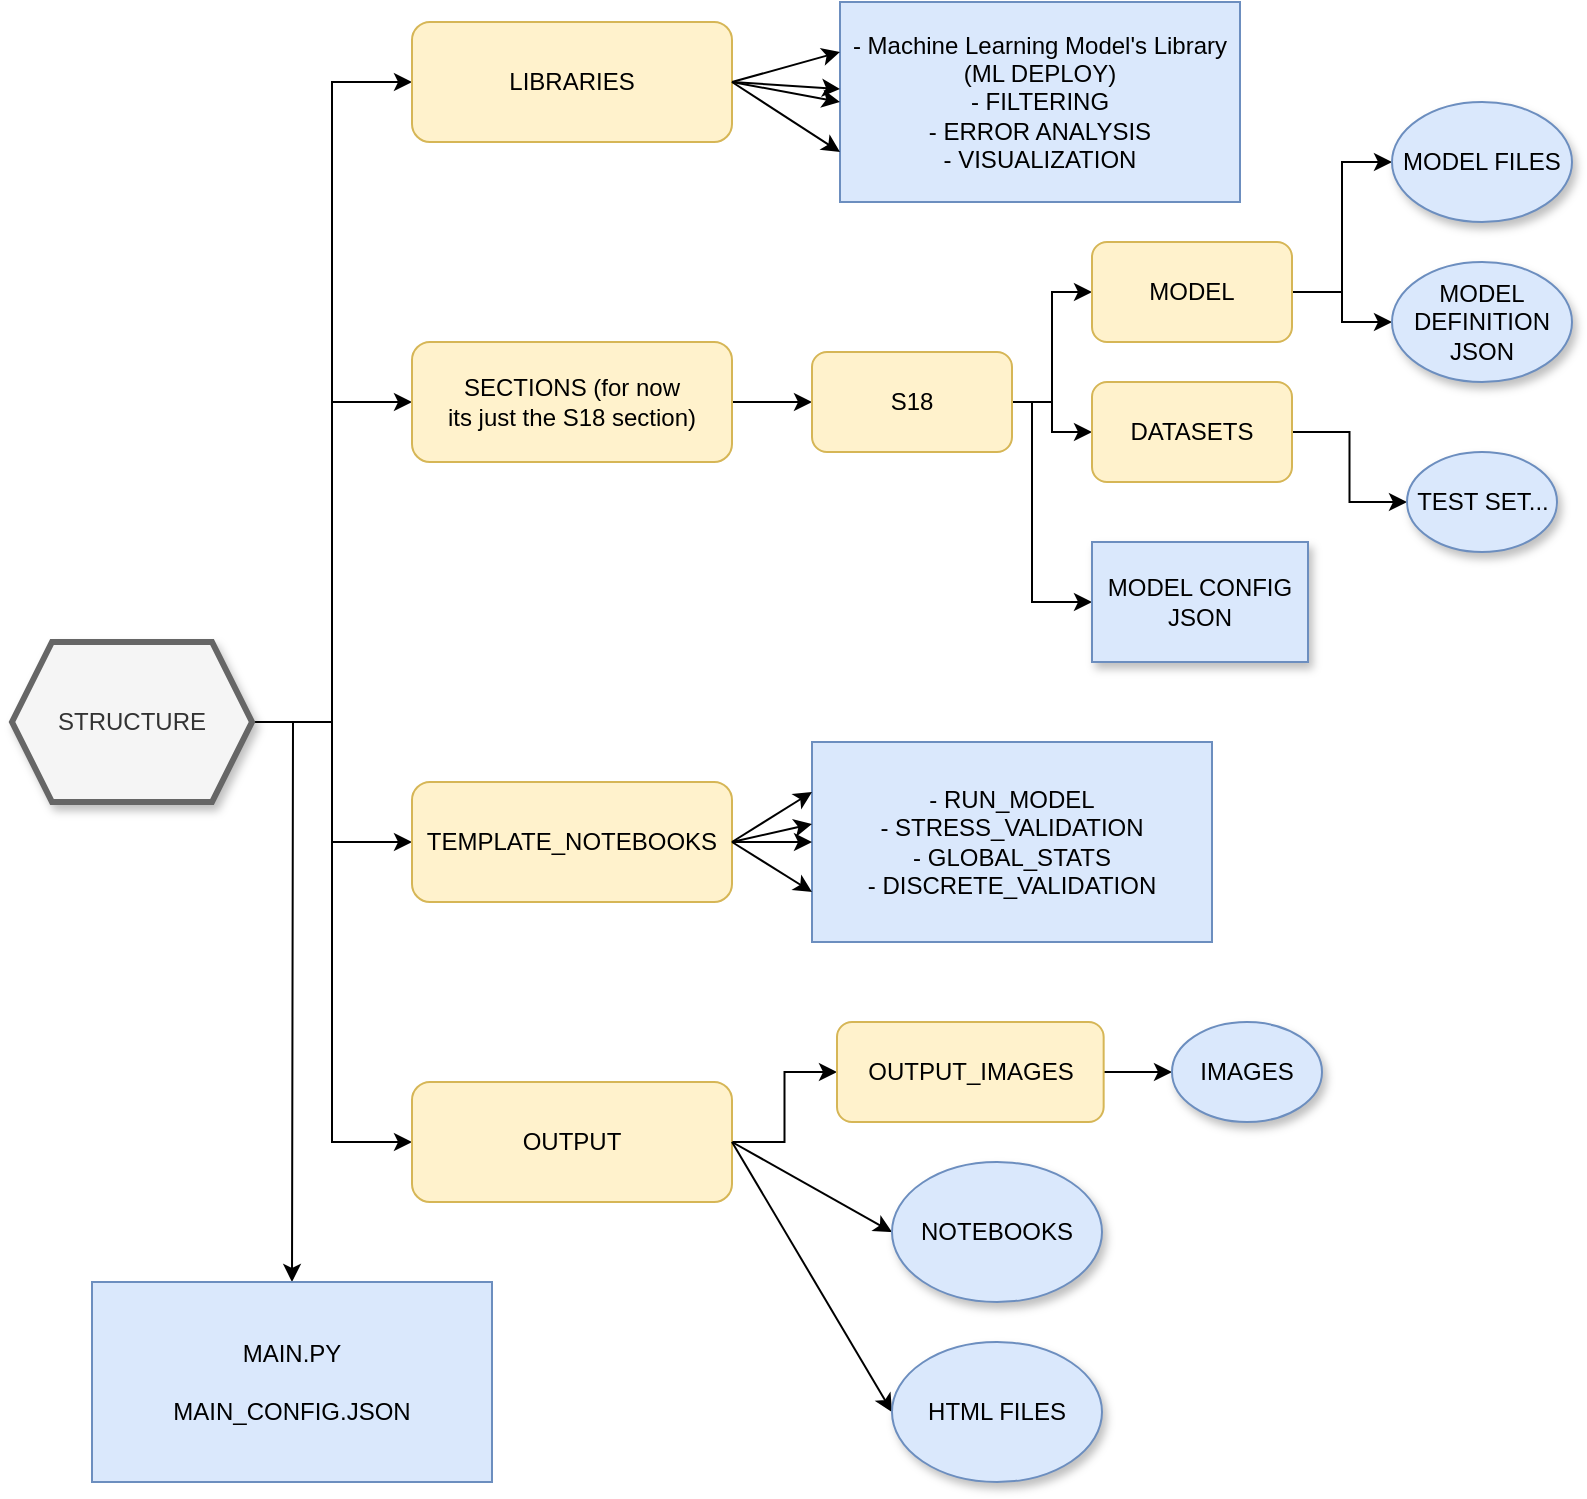 <mxfile version="15.5.5" type="github"><diagram id="PbPA_bFUr3hzxwOP9JXW" name="Page-1"><mxGraphModel dx="2249" dy="762" grid="1" gridSize="10" guides="1" tooltips="1" connect="1" arrows="1" fold="1" page="1" pageScale="1" pageWidth="827" pageHeight="1169" math="0" shadow="0"><root><mxCell id="0"/><mxCell id="1" parent="0"/><mxCell id="6ryj9MMP-z20gta8WZ5h-11" style="edgeStyle=orthogonalEdgeStyle;rounded=0;orthogonalLoop=1;jettySize=auto;html=1;exitX=1;exitY=0.5;exitDx=0;exitDy=0;entryX=0;entryY=0.5;entryDx=0;entryDy=0;" edge="1" parent="1" source="6ryj9MMP-z20gta8WZ5h-1" target="6ryj9MMP-z20gta8WZ5h-5"><mxGeometry relative="1" as="geometry"/></mxCell><mxCell id="6ryj9MMP-z20gta8WZ5h-12" style="edgeStyle=orthogonalEdgeStyle;rounded=0;orthogonalLoop=1;jettySize=auto;html=1;exitX=1;exitY=0.5;exitDx=0;exitDy=0;entryX=0;entryY=0.5;entryDx=0;entryDy=0;" edge="1" parent="1" source="6ryj9MMP-z20gta8WZ5h-1" target="6ryj9MMP-z20gta8WZ5h-3"><mxGeometry relative="1" as="geometry"/></mxCell><mxCell id="6ryj9MMP-z20gta8WZ5h-13" style="edgeStyle=orthogonalEdgeStyle;rounded=0;orthogonalLoop=1;jettySize=auto;html=1;exitX=1;exitY=0.5;exitDx=0;exitDy=0;entryX=0;entryY=0.5;entryDx=0;entryDy=0;" edge="1" parent="1" source="6ryj9MMP-z20gta8WZ5h-1" target="6ryj9MMP-z20gta8WZ5h-4"><mxGeometry relative="1" as="geometry"/></mxCell><mxCell id="6ryj9MMP-z20gta8WZ5h-14" style="edgeStyle=orthogonalEdgeStyle;rounded=0;orthogonalLoop=1;jettySize=auto;html=1;exitX=1;exitY=0.5;exitDx=0;exitDy=0;" edge="1" parent="1" source="6ryj9MMP-z20gta8WZ5h-1"><mxGeometry relative="1" as="geometry"><mxPoint x="140" y="640" as="targetPoint"/></mxGeometry></mxCell><mxCell id="6ryj9MMP-z20gta8WZ5h-17" style="edgeStyle=orthogonalEdgeStyle;rounded=0;orthogonalLoop=1;jettySize=auto;html=1;exitX=1;exitY=0.5;exitDx=0;exitDy=0;entryX=0;entryY=0.5;entryDx=0;entryDy=0;" edge="1" parent="1" source="6ryj9MMP-z20gta8WZ5h-1" target="6ryj9MMP-z20gta8WZ5h-6"><mxGeometry relative="1" as="geometry"/></mxCell><mxCell id="6ryj9MMP-z20gta8WZ5h-1" value="STRUCTURE" style="shape=hexagon;perimeter=hexagonPerimeter2;whiteSpace=wrap;html=1;fixedSize=1;fillColor=#f5f5f5;fontColor=#333333;strokeColor=#666666;strokeWidth=3;shadow=1;" vertex="1" parent="1"><mxGeometry y="320" width="120" height="80" as="geometry"/></mxCell><mxCell id="6ryj9MMP-z20gta8WZ5h-3" value="LIBRARIES" style="rounded=1;whiteSpace=wrap;html=1;fillColor=#fff2cc;strokeColor=#d6b656;" vertex="1" parent="1"><mxGeometry x="200" y="10" width="160" height="60" as="geometry"/></mxCell><mxCell id="6ryj9MMP-z20gta8WZ5h-28" style="edgeStyle=orthogonalEdgeStyle;rounded=0;orthogonalLoop=1;jettySize=auto;html=1;exitX=1;exitY=0.5;exitDx=0;exitDy=0;entryX=0;entryY=0.5;entryDx=0;entryDy=0;" edge="1" parent="1" source="6ryj9MMP-z20gta8WZ5h-4" target="6ryj9MMP-z20gta8WZ5h-25"><mxGeometry relative="1" as="geometry"/></mxCell><mxCell id="6ryj9MMP-z20gta8WZ5h-4" value="OUTPUT" style="rounded=1;whiteSpace=wrap;html=1;fillColor=#fff2cc;strokeColor=#d6b656;" vertex="1" parent="1"><mxGeometry x="200" y="540" width="160" height="60" as="geometry"/></mxCell><mxCell id="6ryj9MMP-z20gta8WZ5h-10" style="edgeStyle=orthogonalEdgeStyle;rounded=0;orthogonalLoop=1;jettySize=auto;html=1;exitX=1;exitY=0.5;exitDx=0;exitDy=0;entryX=0;entryY=0.5;entryDx=0;entryDy=0;" edge="1" parent="1" source="6ryj9MMP-z20gta8WZ5h-5" target="6ryj9MMP-z20gta8WZ5h-9"><mxGeometry relative="1" as="geometry"/></mxCell><mxCell id="6ryj9MMP-z20gta8WZ5h-5" value="SECTIONS (for now&lt;br&gt;its just the S18 section)" style="rounded=1;whiteSpace=wrap;html=1;fillColor=#fff2cc;strokeColor=#d6b656;" vertex="1" parent="1"><mxGeometry x="200" y="170" width="160" height="60" as="geometry"/></mxCell><mxCell id="6ryj9MMP-z20gta8WZ5h-6" value="TEMPLATE_NOTEBOOKS" style="rounded=1;whiteSpace=wrap;html=1;fillColor=#fff2cc;strokeColor=#d6b656;" vertex="1" parent="1"><mxGeometry x="200" y="390" width="160" height="60" as="geometry"/></mxCell><mxCell id="6ryj9MMP-z20gta8WZ5h-40" style="edgeStyle=orthogonalEdgeStyle;rounded=0;orthogonalLoop=1;jettySize=auto;html=1;exitX=1;exitY=0.5;exitDx=0;exitDy=0;entryX=0;entryY=0.5;entryDx=0;entryDy=0;" edge="1" parent="1" source="6ryj9MMP-z20gta8WZ5h-9" target="6ryj9MMP-z20gta8WZ5h-37"><mxGeometry relative="1" as="geometry"/></mxCell><mxCell id="6ryj9MMP-z20gta8WZ5h-41" style="edgeStyle=orthogonalEdgeStyle;rounded=0;orthogonalLoop=1;jettySize=auto;html=1;exitX=1;exitY=0.5;exitDx=0;exitDy=0;entryX=0;entryY=0.5;entryDx=0;entryDy=0;" edge="1" parent="1" source="6ryj9MMP-z20gta8WZ5h-9" target="6ryj9MMP-z20gta8WZ5h-38"><mxGeometry relative="1" as="geometry"/></mxCell><mxCell id="6ryj9MMP-z20gta8WZ5h-44" style="edgeStyle=orthogonalEdgeStyle;rounded=0;orthogonalLoop=1;jettySize=auto;html=1;exitX=1;exitY=0.5;exitDx=0;exitDy=0;entryX=0;entryY=0.5;entryDx=0;entryDy=0;" edge="1" parent="1" source="6ryj9MMP-z20gta8WZ5h-9" target="6ryj9MMP-z20gta8WZ5h-43"><mxGeometry relative="1" as="geometry"><Array as="points"><mxPoint x="510" y="200"/><mxPoint x="510" y="300"/></Array></mxGeometry></mxCell><mxCell id="6ryj9MMP-z20gta8WZ5h-9" value="S18" style="rounded=1;whiteSpace=wrap;html=1;fillColor=#fff2cc;strokeColor=#d6b656;" vertex="1" parent="1"><mxGeometry x="400" y="175" width="100" height="50" as="geometry"/></mxCell><mxCell id="6ryj9MMP-z20gta8WZ5h-15" value="MAIN.PY&lt;br&gt;&lt;br&gt;MAIN_CONFIG.JSON" style="rounded=0;whiteSpace=wrap;html=1;fillColor=#dae8fc;strokeColor=#6c8ebf;" vertex="1" parent="1"><mxGeometry x="40" y="640" width="200" height="100" as="geometry"/></mxCell><mxCell id="6ryj9MMP-z20gta8WZ5h-16" value="- Machine Learning Model's Library&lt;br&gt;(ML DEPLOY)&lt;br&gt;- FILTERING&lt;br&gt;- ERROR ANALYSIS&lt;br&gt;- VISUALIZATION" style="rounded=0;whiteSpace=wrap;html=1;fillColor=#dae8fc;strokeColor=#6c8ebf;" vertex="1" parent="1"><mxGeometry x="414" width="200" height="100" as="geometry"/></mxCell><mxCell id="6ryj9MMP-z20gta8WZ5h-18" value="" style="endArrow=classic;html=1;rounded=0;exitX=1;exitY=0.5;exitDx=0;exitDy=0;entryX=0;entryY=0.25;entryDx=0;entryDy=0;" edge="1" parent="1" source="6ryj9MMP-z20gta8WZ5h-3" target="6ryj9MMP-z20gta8WZ5h-16"><mxGeometry width="50" height="50" relative="1" as="geometry"><mxPoint x="390" y="380" as="sourcePoint"/><mxPoint x="440" y="330" as="targetPoint"/></mxGeometry></mxCell><mxCell id="6ryj9MMP-z20gta8WZ5h-19" value="" style="endArrow=classic;html=1;rounded=0;exitX=1;exitY=0.5;exitDx=0;exitDy=0;" edge="1" parent="1" source="6ryj9MMP-z20gta8WZ5h-3" target="6ryj9MMP-z20gta8WZ5h-16"><mxGeometry width="50" height="50" relative="1" as="geometry"><mxPoint x="370" y="50" as="sourcePoint"/><mxPoint x="390" y="90" as="targetPoint"/></mxGeometry></mxCell><mxCell id="6ryj9MMP-z20gta8WZ5h-20" value="" style="endArrow=classic;html=1;rounded=0;exitX=1;exitY=0.5;exitDx=0;exitDy=0;entryX=0;entryY=0.5;entryDx=0;entryDy=0;" edge="1" parent="1" source="6ryj9MMP-z20gta8WZ5h-3" target="6ryj9MMP-z20gta8WZ5h-16"><mxGeometry width="50" height="50" relative="1" as="geometry"><mxPoint x="380" y="60" as="sourcePoint"/><mxPoint x="434" y="45" as="targetPoint"/></mxGeometry></mxCell><mxCell id="6ryj9MMP-z20gta8WZ5h-21" value="" style="endArrow=classic;html=1;rounded=0;exitX=1;exitY=0.5;exitDx=0;exitDy=0;entryX=0;entryY=0.75;entryDx=0;entryDy=0;" edge="1" parent="1" source="6ryj9MMP-z20gta8WZ5h-3" target="6ryj9MMP-z20gta8WZ5h-16"><mxGeometry width="50" height="50" relative="1" as="geometry"><mxPoint x="390" y="70" as="sourcePoint"/><mxPoint x="444" y="55" as="targetPoint"/></mxGeometry></mxCell><mxCell id="6ryj9MMP-z20gta8WZ5h-23" value="- RUN_MODEL&lt;br&gt;- STRESS_VALIDATION&lt;br&gt;- GLOBAL_STATS&lt;br&gt;- DISCRETE_VALIDATION" style="rounded=0;whiteSpace=wrap;html=1;fillColor=#dae8fc;strokeColor=#6c8ebf;" vertex="1" parent="1"><mxGeometry x="400" y="370" width="200" height="100" as="geometry"/></mxCell><mxCell id="6ryj9MMP-z20gta8WZ5h-27" style="edgeStyle=orthogonalEdgeStyle;rounded=0;orthogonalLoop=1;jettySize=auto;html=1;exitX=1;exitY=0.5;exitDx=0;exitDy=0;entryX=0;entryY=0.5;entryDx=0;entryDy=0;" edge="1" parent="1" source="6ryj9MMP-z20gta8WZ5h-25" target="6ryj9MMP-z20gta8WZ5h-26"><mxGeometry relative="1" as="geometry"/></mxCell><mxCell id="6ryj9MMP-z20gta8WZ5h-25" value="OUTPUT_IMAGES" style="rounded=1;whiteSpace=wrap;html=1;fillColor=#fff2cc;strokeColor=#d6b656;" vertex="1" parent="1"><mxGeometry x="412.5" y="510" width="133.33" height="50" as="geometry"/></mxCell><mxCell id="6ryj9MMP-z20gta8WZ5h-26" value="IMAGES" style="ellipse;whiteSpace=wrap;html=1;shadow=1;strokeWidth=1;fillColor=#dae8fc;strokeColor=#6c8ebf;" vertex="1" parent="1"><mxGeometry x="580" y="510" width="75" height="50" as="geometry"/></mxCell><mxCell id="6ryj9MMP-z20gta8WZ5h-29" value="" style="endArrow=classic;html=1;rounded=0;entryX=0;entryY=0.5;entryDx=0;entryDy=0;exitX=1;exitY=0.5;exitDx=0;exitDy=0;" edge="1" parent="1" source="6ryj9MMP-z20gta8WZ5h-4" target="6ryj9MMP-z20gta8WZ5h-31"><mxGeometry width="50" height="50" relative="1" as="geometry"><mxPoint x="360" y="520" as="sourcePoint"/><mxPoint x="400" y="585" as="targetPoint"/></mxGeometry></mxCell><mxCell id="6ryj9MMP-z20gta8WZ5h-30" value="" style="endArrow=classic;html=1;rounded=0;exitX=1;exitY=0.5;exitDx=0;exitDy=0;entryX=0;entryY=0.5;entryDx=0;entryDy=0;" edge="1" parent="1" source="6ryj9MMP-z20gta8WZ5h-4" target="6ryj9MMP-z20gta8WZ5h-32"><mxGeometry width="50" height="50" relative="1" as="geometry"><mxPoint x="320" y="660" as="sourcePoint"/><mxPoint x="400" y="610" as="targetPoint"/></mxGeometry></mxCell><mxCell id="6ryj9MMP-z20gta8WZ5h-31" value="NOTEBOOKS" style="ellipse;whiteSpace=wrap;html=1;shadow=1;strokeWidth=1;fillColor=#dae8fc;strokeColor=#6c8ebf;" vertex="1" parent="1"><mxGeometry x="440" y="580" width="105" height="70" as="geometry"/></mxCell><mxCell id="6ryj9MMP-z20gta8WZ5h-32" value="HTML FILES" style="ellipse;whiteSpace=wrap;html=1;shadow=1;strokeWidth=1;fillColor=#dae8fc;strokeColor=#6c8ebf;" vertex="1" parent="1"><mxGeometry x="440" y="670" width="105" height="70" as="geometry"/></mxCell><mxCell id="6ryj9MMP-z20gta8WZ5h-33" value="" style="endArrow=classic;html=1;rounded=0;exitX=1;exitY=0.5;exitDx=0;exitDy=0;entryX=0;entryY=0.5;entryDx=0;entryDy=0;" edge="1" parent="1" source="6ryj9MMP-z20gta8WZ5h-6" target="6ryj9MMP-z20gta8WZ5h-23"><mxGeometry width="50" height="50" relative="1" as="geometry"><mxPoint x="390" y="390" as="sourcePoint"/><mxPoint x="440" y="340" as="targetPoint"/></mxGeometry></mxCell><mxCell id="6ryj9MMP-z20gta8WZ5h-34" value="" style="endArrow=classic;html=1;rounded=0;exitX=1;exitY=0.5;exitDx=0;exitDy=0;entryX=0;entryY=0.25;entryDx=0;entryDy=0;" edge="1" parent="1" source="6ryj9MMP-z20gta8WZ5h-6" target="6ryj9MMP-z20gta8WZ5h-23"><mxGeometry width="50" height="50" relative="1" as="geometry"><mxPoint x="370" y="430" as="sourcePoint"/><mxPoint x="410" y="430" as="targetPoint"/></mxGeometry></mxCell><mxCell id="6ryj9MMP-z20gta8WZ5h-35" value="" style="endArrow=classic;html=1;rounded=0;exitX=1;exitY=0.5;exitDx=0;exitDy=0;entryX=0;entryY=0.75;entryDx=0;entryDy=0;" edge="1" parent="1" source="6ryj9MMP-z20gta8WZ5h-6" target="6ryj9MMP-z20gta8WZ5h-23"><mxGeometry width="50" height="50" relative="1" as="geometry"><mxPoint x="370" y="430" as="sourcePoint"/><mxPoint x="410" y="405" as="targetPoint"/></mxGeometry></mxCell><mxCell id="6ryj9MMP-z20gta8WZ5h-36" value="" style="endArrow=classic;html=1;rounded=0;exitX=1;exitY=0.5;exitDx=0;exitDy=0;entryX=0;entryY=0.41;entryDx=0;entryDy=0;entryPerimeter=0;" edge="1" parent="1" source="6ryj9MMP-z20gta8WZ5h-6" target="6ryj9MMP-z20gta8WZ5h-23"><mxGeometry width="50" height="50" relative="1" as="geometry"><mxPoint x="380" y="440" as="sourcePoint"/><mxPoint x="420" y="415" as="targetPoint"/></mxGeometry></mxCell><mxCell id="6ryj9MMP-z20gta8WZ5h-49" style="edgeStyle=orthogonalEdgeStyle;rounded=0;orthogonalLoop=1;jettySize=auto;html=1;exitX=1;exitY=0.5;exitDx=0;exitDy=0;entryX=0;entryY=0.5;entryDx=0;entryDy=0;" edge="1" parent="1" source="6ryj9MMP-z20gta8WZ5h-37" target="6ryj9MMP-z20gta8WZ5h-47"><mxGeometry relative="1" as="geometry"/></mxCell><mxCell id="6ryj9MMP-z20gta8WZ5h-50" style="edgeStyle=orthogonalEdgeStyle;rounded=0;orthogonalLoop=1;jettySize=auto;html=1;exitX=1;exitY=0.5;exitDx=0;exitDy=0;entryX=0;entryY=0.5;entryDx=0;entryDy=0;" edge="1" parent="1" source="6ryj9MMP-z20gta8WZ5h-37" target="6ryj9MMP-z20gta8WZ5h-48"><mxGeometry relative="1" as="geometry"/></mxCell><mxCell id="6ryj9MMP-z20gta8WZ5h-37" value="MODEL" style="rounded=1;whiteSpace=wrap;html=1;fillColor=#fff2cc;strokeColor=#d6b656;" vertex="1" parent="1"><mxGeometry x="540" y="120" width="100" height="50" as="geometry"/></mxCell><mxCell id="6ryj9MMP-z20gta8WZ5h-46" style="edgeStyle=orthogonalEdgeStyle;rounded=0;orthogonalLoop=1;jettySize=auto;html=1;exitX=1;exitY=0.5;exitDx=0;exitDy=0;entryX=0;entryY=0.5;entryDx=0;entryDy=0;" edge="1" parent="1" source="6ryj9MMP-z20gta8WZ5h-38" target="6ryj9MMP-z20gta8WZ5h-45"><mxGeometry relative="1" as="geometry"/></mxCell><mxCell id="6ryj9MMP-z20gta8WZ5h-38" value="DATASETS" style="rounded=1;whiteSpace=wrap;html=1;fillColor=#fff2cc;strokeColor=#d6b656;" vertex="1" parent="1"><mxGeometry x="540" y="190" width="100" height="50" as="geometry"/></mxCell><mxCell id="6ryj9MMP-z20gta8WZ5h-43" value="MODEL CONFIG JSON" style="rounded=0;whiteSpace=wrap;html=1;shadow=1;strokeWidth=1;fillColor=#dae8fc;strokeColor=#6c8ebf;" vertex="1" parent="1"><mxGeometry x="540" y="270" width="108" height="60" as="geometry"/></mxCell><mxCell id="6ryj9MMP-z20gta8WZ5h-45" value="TEST SET..." style="ellipse;whiteSpace=wrap;html=1;shadow=1;strokeWidth=1;fillColor=#dae8fc;strokeColor=#6c8ebf;" vertex="1" parent="1"><mxGeometry x="697.5" y="225" width="75" height="50" as="geometry"/></mxCell><mxCell id="6ryj9MMP-z20gta8WZ5h-47" value="MODEL FILES" style="ellipse;whiteSpace=wrap;html=1;shadow=1;strokeWidth=1;fillColor=#dae8fc;strokeColor=#6c8ebf;" vertex="1" parent="1"><mxGeometry x="690" y="50" width="90" height="60" as="geometry"/></mxCell><mxCell id="6ryj9MMP-z20gta8WZ5h-48" value="MODEL&lt;br&gt;DEFINITION JSON" style="ellipse;whiteSpace=wrap;html=1;shadow=1;strokeWidth=1;fillColor=#dae8fc;strokeColor=#6c8ebf;" vertex="1" parent="1"><mxGeometry x="690" y="130" width="90" height="60" as="geometry"/></mxCell></root></mxGraphModel></diagram></mxfile>